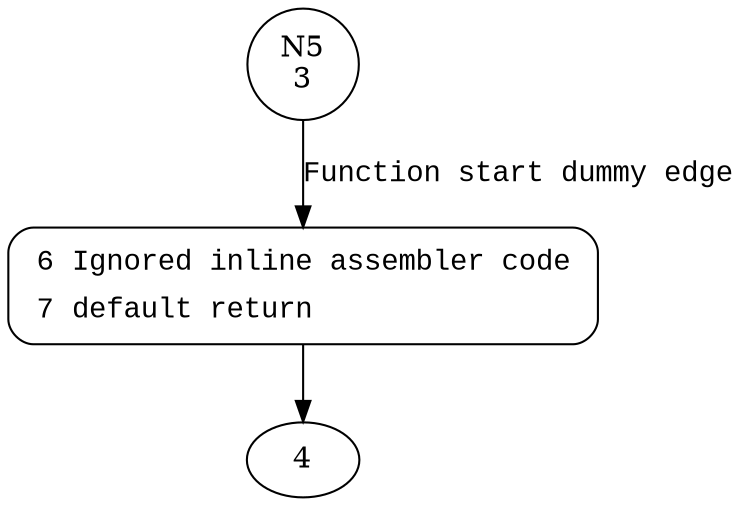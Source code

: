 digraph __disable_irq {
5 [shape="circle" label="N5\n3"]
6 [shape="circle" label="N6\n2"]
6 [style="filled,bold" penwidth="1" fillcolor="white" fontname="Courier New" shape="Mrecord" label=<<table border="0" cellborder="0" cellpadding="3" bgcolor="white"><tr><td align="right">6</td><td align="left">Ignored inline assembler code</td></tr><tr><td align="right">7</td><td align="left">default return</td></tr></table>>]
6 -> 4[label=""]
5 -> 6 [label="Function start dummy edge" fontname="Courier New"]
}